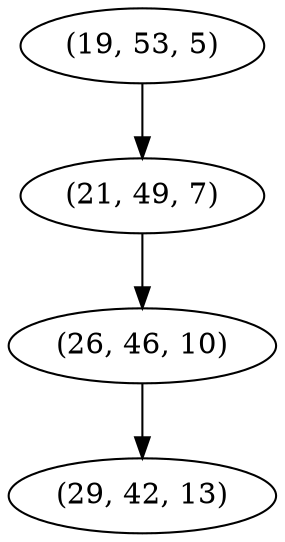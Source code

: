 digraph tree {
    "(19, 53, 5)";
    "(21, 49, 7)";
    "(26, 46, 10)";
    "(29, 42, 13)";
    "(19, 53, 5)" -> "(21, 49, 7)";
    "(21, 49, 7)" -> "(26, 46, 10)";
    "(26, 46, 10)" -> "(29, 42, 13)";
}
